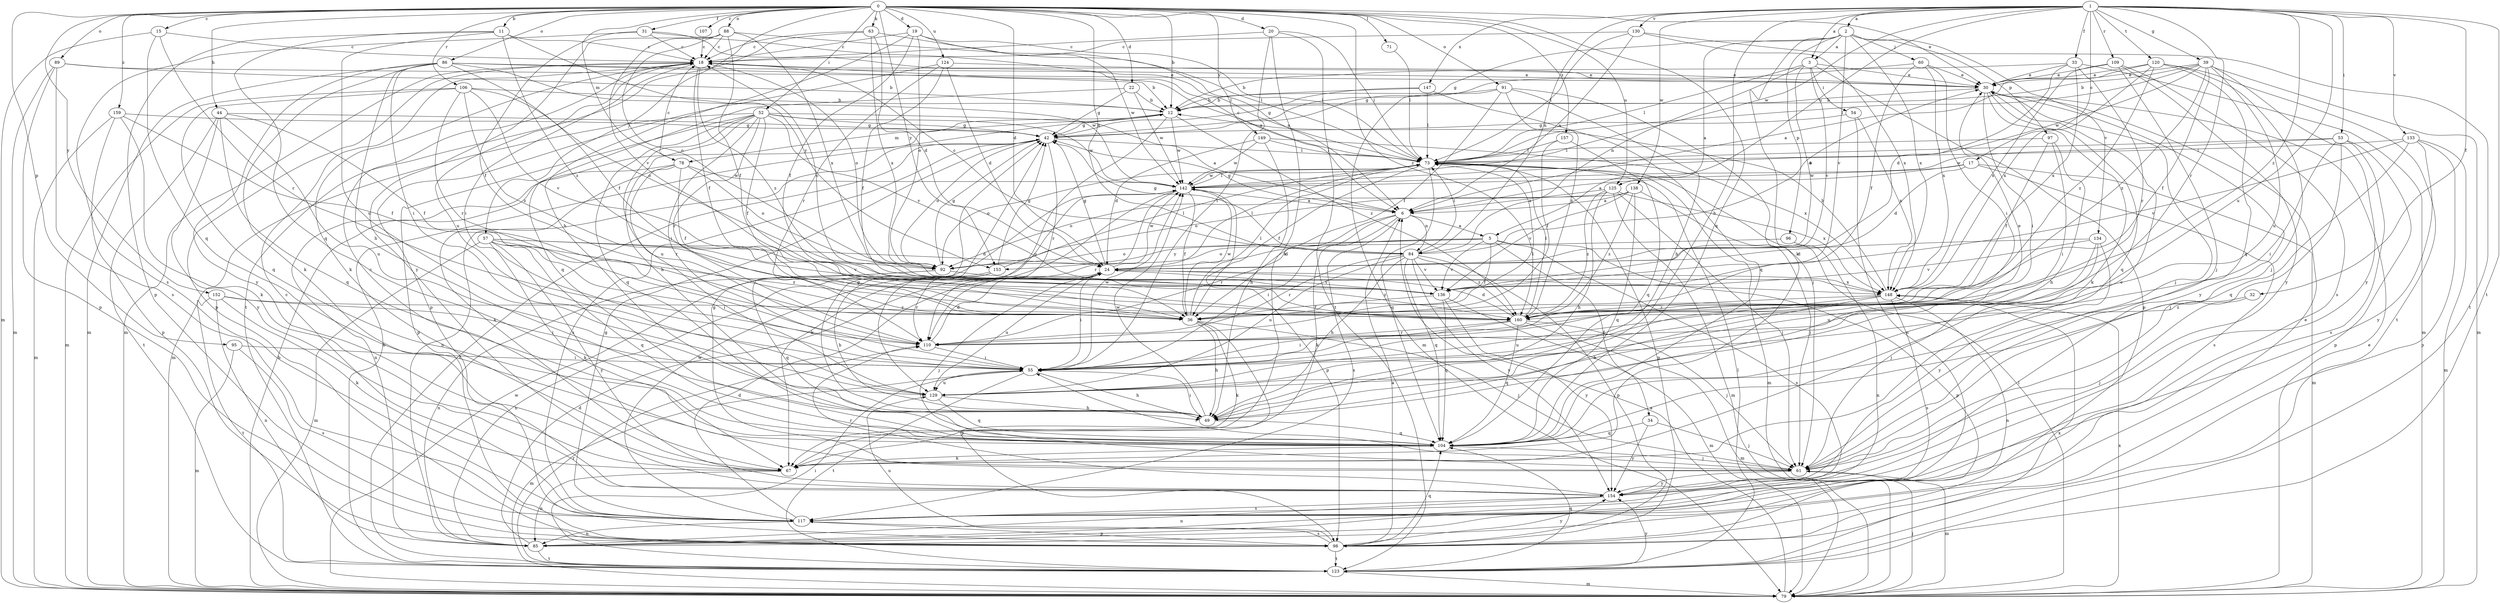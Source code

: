 strict digraph  {
0;
1;
2;
3;
5;
6;
11;
12;
15;
17;
18;
19;
20;
22;
24;
30;
31;
32;
33;
34;
36;
39;
42;
44;
49;
52;
53;
54;
55;
57;
60;
61;
63;
67;
71;
73;
78;
79;
84;
85;
86;
88;
89;
91;
92;
95;
96;
97;
98;
104;
106;
107;
109;
110;
117;
120;
123;
124;
125;
129;
130;
133;
134;
136;
138;
142;
147;
148;
149;
152;
153;
154;
157;
159;
160;
0 -> 11  [label=b];
0 -> 12  [label=b];
0 -> 15  [label=c];
0 -> 19  [label=d];
0 -> 20  [label=d];
0 -> 22  [label=d];
0 -> 24  [label=d];
0 -> 30  [label=e];
0 -> 31  [label=f];
0 -> 44  [label=h];
0 -> 52  [label=i];
0 -> 57  [label=j];
0 -> 63  [label=k];
0 -> 71  [label=l];
0 -> 78  [label=m];
0 -> 84  [label=n];
0 -> 86  [label=o];
0 -> 88  [label=o];
0 -> 89  [label=o];
0 -> 91  [label=o];
0 -> 95  [label=p];
0 -> 104  [label=q];
0 -> 106  [label=r];
0 -> 107  [label=r];
0 -> 124  [label=u];
0 -> 125  [label=u];
0 -> 149  [label=y];
0 -> 152  [label=y];
0 -> 153  [label=y];
0 -> 157  [label=z];
0 -> 159  [label=z];
0 -> 160  [label=z];
1 -> 2  [label=a];
1 -> 3  [label=a];
1 -> 17  [label=c];
1 -> 32  [label=f];
1 -> 33  [label=f];
1 -> 39  [label=g];
1 -> 49  [label=h];
1 -> 53  [label=i];
1 -> 84  [label=n];
1 -> 109  [label=r];
1 -> 110  [label=r];
1 -> 120  [label=t];
1 -> 123  [label=t];
1 -> 125  [label=u];
1 -> 129  [label=u];
1 -> 130  [label=v];
1 -> 133  [label=v];
1 -> 138  [label=w];
1 -> 142  [label=w];
1 -> 147  [label=x];
1 -> 160  [label=z];
2 -> 3  [label=a];
2 -> 5  [label=a];
2 -> 42  [label=g];
2 -> 60  [label=j];
2 -> 67  [label=k];
2 -> 96  [label=p];
2 -> 97  [label=p];
2 -> 134  [label=v];
2 -> 136  [label=v];
2 -> 148  [label=x];
3 -> 24  [label=d];
3 -> 30  [label=e];
3 -> 54  [label=i];
3 -> 73  [label=l];
3 -> 84  [label=n];
3 -> 98  [label=p];
3 -> 136  [label=v];
5 -> 24  [label=d];
5 -> 34  [label=f];
5 -> 36  [label=f];
5 -> 92  [label=o];
5 -> 98  [label=p];
5 -> 117  [label=s];
5 -> 136  [label=v];
5 -> 153  [label=y];
6 -> 5  [label=a];
6 -> 42  [label=g];
6 -> 55  [label=i];
6 -> 67  [label=k];
6 -> 84  [label=n];
6 -> 110  [label=r];
6 -> 117  [label=s];
11 -> 18  [label=c];
11 -> 98  [label=p];
11 -> 104  [label=q];
11 -> 129  [label=u];
11 -> 153  [label=y];
11 -> 160  [label=z];
12 -> 42  [label=g];
12 -> 78  [label=m];
12 -> 129  [label=u];
12 -> 142  [label=w];
12 -> 160  [label=z];
15 -> 18  [label=c];
15 -> 79  [label=m];
15 -> 104  [label=q];
15 -> 110  [label=r];
17 -> 6  [label=a];
17 -> 24  [label=d];
17 -> 79  [label=m];
17 -> 117  [label=s];
17 -> 142  [label=w];
18 -> 30  [label=e];
18 -> 36  [label=f];
18 -> 55  [label=i];
18 -> 67  [label=k];
18 -> 79  [label=m];
18 -> 92  [label=o];
18 -> 98  [label=p];
18 -> 129  [label=u];
18 -> 160  [label=z];
19 -> 18  [label=c];
19 -> 36  [label=f];
19 -> 49  [label=h];
19 -> 73  [label=l];
19 -> 92  [label=o];
19 -> 142  [label=w];
20 -> 18  [label=c];
20 -> 55  [label=i];
20 -> 67  [label=k];
20 -> 73  [label=l];
20 -> 123  [label=t];
22 -> 12  [label=b];
22 -> 42  [label=g];
22 -> 104  [label=q];
22 -> 142  [label=w];
24 -> 42  [label=g];
24 -> 55  [label=i];
24 -> 61  [label=j];
24 -> 73  [label=l];
24 -> 129  [label=u];
24 -> 136  [label=v];
24 -> 142  [label=w];
24 -> 148  [label=x];
30 -> 12  [label=b];
30 -> 55  [label=i];
30 -> 61  [label=j];
30 -> 67  [label=k];
30 -> 104  [label=q];
30 -> 154  [label=y];
31 -> 6  [label=a];
31 -> 18  [label=c];
31 -> 36  [label=f];
31 -> 73  [label=l];
31 -> 117  [label=s];
32 -> 61  [label=j];
32 -> 160  [label=z];
33 -> 12  [label=b];
33 -> 24  [label=d];
33 -> 30  [label=e];
33 -> 79  [label=m];
33 -> 110  [label=r];
33 -> 148  [label=x];
34 -> 61  [label=j];
34 -> 104  [label=q];
34 -> 154  [label=y];
36 -> 49  [label=h];
36 -> 61  [label=j];
36 -> 67  [label=k];
36 -> 73  [label=l];
36 -> 98  [label=p];
36 -> 142  [label=w];
39 -> 12  [label=b];
39 -> 30  [label=e];
39 -> 36  [label=f];
39 -> 73  [label=l];
39 -> 79  [label=m];
39 -> 129  [label=u];
39 -> 142  [label=w];
39 -> 154  [label=y];
39 -> 160  [label=z];
42 -> 73  [label=l];
42 -> 85  [label=n];
42 -> 92  [label=o];
42 -> 110  [label=r];
42 -> 117  [label=s];
42 -> 123  [label=t];
44 -> 36  [label=f];
44 -> 42  [label=g];
44 -> 104  [label=q];
44 -> 123  [label=t];
44 -> 129  [label=u];
44 -> 154  [label=y];
49 -> 42  [label=g];
49 -> 55  [label=i];
49 -> 104  [label=q];
49 -> 142  [label=w];
52 -> 6  [label=a];
52 -> 36  [label=f];
52 -> 42  [label=g];
52 -> 49  [label=h];
52 -> 55  [label=i];
52 -> 79  [label=m];
52 -> 98  [label=p];
52 -> 104  [label=q];
52 -> 110  [label=r];
52 -> 129  [label=u];
52 -> 136  [label=v];
52 -> 142  [label=w];
53 -> 55  [label=i];
53 -> 61  [label=j];
53 -> 73  [label=l];
53 -> 98  [label=p];
53 -> 117  [label=s];
53 -> 142  [label=w];
54 -> 42  [label=g];
54 -> 85  [label=n];
54 -> 148  [label=x];
55 -> 30  [label=e];
55 -> 49  [label=h];
55 -> 79  [label=m];
55 -> 123  [label=t];
55 -> 129  [label=u];
55 -> 142  [label=w];
57 -> 24  [label=d];
57 -> 55  [label=i];
57 -> 67  [label=k];
57 -> 79  [label=m];
57 -> 104  [label=q];
57 -> 136  [label=v];
57 -> 154  [label=y];
57 -> 160  [label=z];
60 -> 30  [label=e];
60 -> 36  [label=f];
60 -> 42  [label=g];
60 -> 55  [label=i];
60 -> 148  [label=x];
61 -> 18  [label=c];
61 -> 42  [label=g];
61 -> 55  [label=i];
61 -> 79  [label=m];
61 -> 154  [label=y];
63 -> 6  [label=a];
63 -> 18  [label=c];
63 -> 24  [label=d];
63 -> 123  [label=t];
63 -> 148  [label=x];
67 -> 30  [label=e];
67 -> 85  [label=n];
71 -> 73  [label=l];
73 -> 18  [label=c];
73 -> 36  [label=f];
73 -> 79  [label=m];
73 -> 92  [label=o];
73 -> 98  [label=p];
73 -> 104  [label=q];
73 -> 142  [label=w];
78 -> 18  [label=c];
78 -> 36  [label=f];
78 -> 67  [label=k];
78 -> 85  [label=n];
78 -> 92  [label=o];
78 -> 110  [label=r];
78 -> 142  [label=w];
79 -> 6  [label=a];
79 -> 12  [label=b];
79 -> 30  [label=e];
79 -> 61  [label=j];
79 -> 73  [label=l];
79 -> 142  [label=w];
79 -> 148  [label=x];
84 -> 18  [label=c];
84 -> 30  [label=e];
84 -> 42  [label=g];
84 -> 49  [label=h];
84 -> 73  [label=l];
84 -> 98  [label=p];
84 -> 104  [label=q];
84 -> 110  [label=r];
84 -> 129  [label=u];
84 -> 136  [label=v];
84 -> 154  [label=y];
84 -> 160  [label=z];
85 -> 24  [label=d];
85 -> 30  [label=e];
85 -> 123  [label=t];
86 -> 12  [label=b];
86 -> 30  [label=e];
86 -> 36  [label=f];
86 -> 49  [label=h];
86 -> 55  [label=i];
86 -> 67  [label=k];
86 -> 79  [label=m];
86 -> 142  [label=w];
86 -> 154  [label=y];
88 -> 18  [label=c];
88 -> 36  [label=f];
88 -> 73  [label=l];
88 -> 92  [label=o];
88 -> 136  [label=v];
88 -> 148  [label=x];
88 -> 154  [label=y];
89 -> 12  [label=b];
89 -> 30  [label=e];
89 -> 79  [label=m];
89 -> 98  [label=p];
89 -> 117  [label=s];
91 -> 12  [label=b];
91 -> 36  [label=f];
91 -> 49  [label=h];
91 -> 61  [label=j];
91 -> 79  [label=m];
91 -> 160  [label=z];
92 -> 42  [label=g];
92 -> 85  [label=n];
92 -> 104  [label=q];
92 -> 160  [label=z];
95 -> 55  [label=i];
95 -> 79  [label=m];
95 -> 117  [label=s];
96 -> 85  [label=n];
96 -> 92  [label=o];
97 -> 36  [label=f];
97 -> 49  [label=h];
97 -> 55  [label=i];
97 -> 73  [label=l];
98 -> 6  [label=a];
98 -> 104  [label=q];
98 -> 117  [label=s];
98 -> 123  [label=t];
98 -> 129  [label=u];
98 -> 154  [label=y];
104 -> 61  [label=j];
104 -> 67  [label=k];
106 -> 12  [label=b];
106 -> 79  [label=m];
106 -> 92  [label=o];
106 -> 104  [label=q];
106 -> 110  [label=r];
106 -> 136  [label=v];
106 -> 160  [label=z];
107 -> 18  [label=c];
109 -> 30  [label=e];
109 -> 61  [label=j];
109 -> 117  [label=s];
109 -> 148  [label=x];
109 -> 154  [label=y];
110 -> 24  [label=d];
110 -> 55  [label=i];
110 -> 73  [label=l];
117 -> 18  [label=c];
117 -> 24  [label=d];
117 -> 42  [label=g];
117 -> 85  [label=n];
117 -> 98  [label=p];
117 -> 142  [label=w];
120 -> 6  [label=a];
120 -> 30  [label=e];
120 -> 61  [label=j];
120 -> 104  [label=q];
120 -> 123  [label=t];
120 -> 148  [label=x];
120 -> 160  [label=z];
123 -> 12  [label=b];
123 -> 55  [label=i];
123 -> 73  [label=l];
123 -> 79  [label=m];
123 -> 104  [label=q];
123 -> 110  [label=r];
123 -> 148  [label=x];
123 -> 154  [label=y];
124 -> 24  [label=d];
124 -> 30  [label=e];
124 -> 36  [label=f];
124 -> 98  [label=p];
124 -> 110  [label=r];
125 -> 6  [label=a];
125 -> 49  [label=h];
125 -> 61  [label=j];
125 -> 79  [label=m];
125 -> 92  [label=o];
125 -> 148  [label=x];
125 -> 160  [label=z];
129 -> 49  [label=h];
129 -> 104  [label=q];
130 -> 6  [label=a];
130 -> 18  [label=c];
130 -> 73  [label=l];
130 -> 123  [label=t];
130 -> 148  [label=x];
133 -> 73  [label=l];
133 -> 79  [label=m];
133 -> 98  [label=p];
133 -> 104  [label=q];
133 -> 136  [label=v];
133 -> 154  [label=y];
134 -> 24  [label=d];
134 -> 61  [label=j];
134 -> 129  [label=u];
134 -> 136  [label=v];
134 -> 154  [label=y];
136 -> 18  [label=c];
136 -> 36  [label=f];
136 -> 79  [label=m];
136 -> 104  [label=q];
136 -> 154  [label=y];
138 -> 6  [label=a];
138 -> 61  [label=j];
138 -> 92  [label=o];
138 -> 104  [label=q];
138 -> 136  [label=v];
138 -> 160  [label=z];
142 -> 6  [label=a];
142 -> 36  [label=f];
142 -> 67  [label=k];
142 -> 73  [label=l];
142 -> 98  [label=p];
142 -> 110  [label=r];
147 -> 12  [label=b];
147 -> 42  [label=g];
147 -> 73  [label=l];
147 -> 104  [label=q];
148 -> 12  [label=b];
148 -> 49  [label=h];
148 -> 85  [label=n];
148 -> 117  [label=s];
148 -> 129  [label=u];
148 -> 160  [label=z];
149 -> 24  [label=d];
149 -> 49  [label=h];
149 -> 73  [label=l];
149 -> 142  [label=w];
149 -> 148  [label=x];
152 -> 55  [label=i];
152 -> 67  [label=k];
152 -> 85  [label=n];
152 -> 123  [label=t];
152 -> 160  [label=z];
153 -> 42  [label=g];
153 -> 49  [label=h];
153 -> 73  [label=l];
153 -> 85  [label=n];
153 -> 110  [label=r];
154 -> 85  [label=n];
154 -> 110  [label=r];
154 -> 117  [label=s];
157 -> 36  [label=f];
157 -> 73  [label=l];
157 -> 104  [label=q];
159 -> 36  [label=f];
159 -> 42  [label=g];
159 -> 67  [label=k];
159 -> 79  [label=m];
159 -> 98  [label=p];
160 -> 24  [label=d];
160 -> 55  [label=i];
160 -> 61  [label=j];
160 -> 73  [label=l];
160 -> 79  [label=m];
160 -> 104  [label=q];
160 -> 110  [label=r];
}
